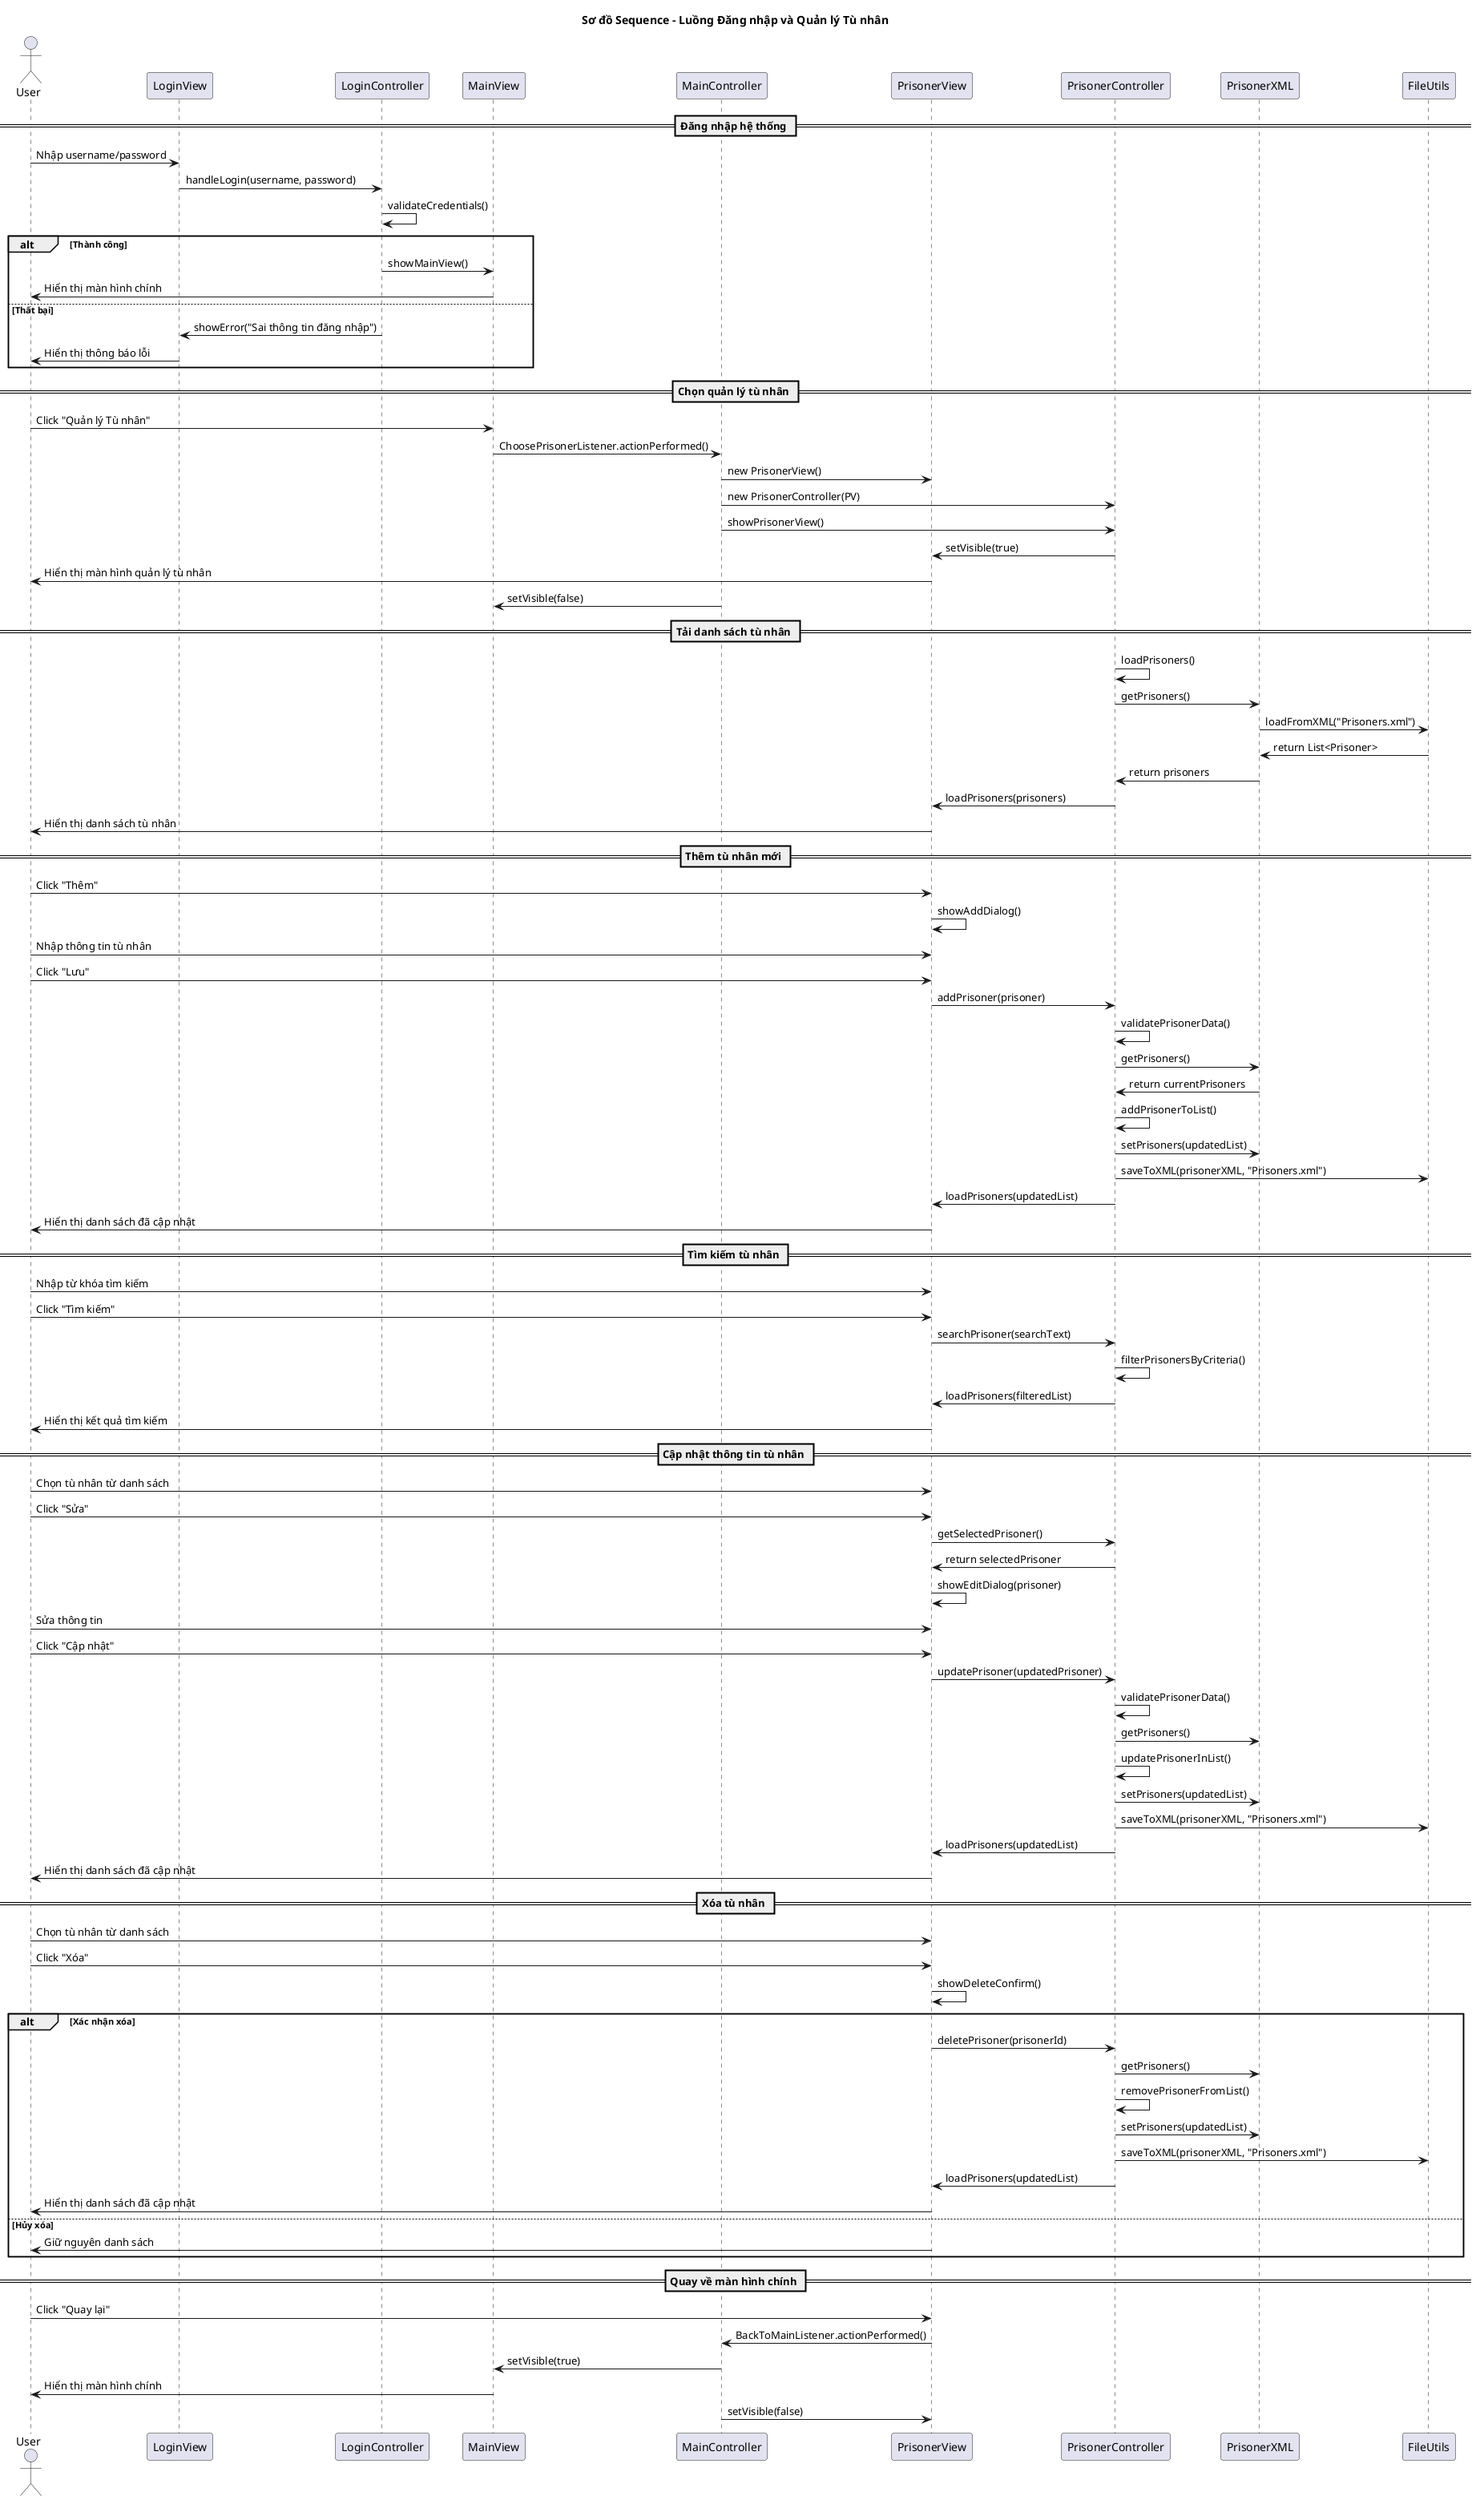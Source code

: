 @startuml "Sơ đồ Sequence - Luồng Đăng nhập và Quản lý Tù nhân"

title Sơ đồ Sequence - Luồng Đăng nhập và Quản lý Tù nhân

actor User
participant "LoginView" as LV
participant "LoginController" as LC
participant "MainView" as MV
participant "MainController" as MC
participant "PrisonerView" as PV
participant "PrisonerController" as PC
participant "PrisonerXML" as PXML
participant "FileUtils" as FU

== Đăng nhập hệ thống ==
User -> LV: Nhập username/password
LV -> LC: handleLogin(username, password)
LC -> LC: validateCredentials()
alt Thành công
    LC -> MV: showMainView()
    MV -> User: Hiển thị màn hình chính
else Thất bại
    LC -> LV: showError("Sai thông tin đăng nhập")
    LV -> User: Hiển thị thông báo lỗi
end

== Chọn quản lý tù nhân ==
User -> MV: Click "Quản lý Tù nhân"
MV -> MC: ChoosePrisonerListener.actionPerformed()
MC -> PV: new PrisonerView()
MC -> PC: new PrisonerController(PV)
MC -> PC: showPrisonerView()
PC -> PV: setVisible(true)
PV -> User: Hiển thị màn hình quản lý tù nhân
MC -> MV: setVisible(false)

== Tải danh sách tù nhân ==
PC -> PC: loadPrisoners()
PC -> PXML: getPrisoners()
PXML -> FU: loadFromXML("Prisoners.xml")
FU -> PXML: return List<Prisoner>
PXML -> PC: return prisoners
PC -> PV: loadPrisoners(prisoners)
PV -> User: Hiển thị danh sách tù nhân

== Thêm tù nhân mới ==
User -> PV: Click "Thêm"
PV -> PV: showAddDialog()
User -> PV: Nhập thông tin tù nhân
User -> PV: Click "Lưu"
PV -> PC: addPrisoner(prisoner)
PC -> PC: validatePrisonerData()
PC -> PXML: getPrisoners()
PXML -> PC: return currentPrisoners
PC -> PC: addPrisonerToList()
PC -> PXML: setPrisoners(updatedList)
PC -> FU: saveToXML(prisonerXML, "Prisoners.xml")
PC -> PV: loadPrisoners(updatedList)
PV -> User: Hiển thị danh sách đã cập nhật

== Tìm kiếm tù nhân ==
User -> PV: Nhập từ khóa tìm kiếm
User -> PV: Click "Tìm kiếm"
PV -> PC: searchPrisoner(searchText)
PC -> PC: filterPrisonersByCriteria()
PC -> PV: loadPrisoners(filteredList)
PV -> User: Hiển thị kết quả tìm kiếm

== Cập nhật thông tin tù nhân ==
User -> PV: Chọn tù nhân từ danh sách
User -> PV: Click "Sửa"
PV -> PC: getSelectedPrisoner()
PC -> PV: return selectedPrisoner
PV -> PV: showEditDialog(prisoner)
User -> PV: Sửa thông tin
User -> PV: Click "Cập nhật"
PV -> PC: updatePrisoner(updatedPrisoner)
PC -> PC: validatePrisonerData()
PC -> PXML: getPrisoners()
PC -> PC: updatePrisonerInList()
PC -> PXML: setPrisoners(updatedList)
PC -> FU: saveToXML(prisonerXML, "Prisoners.xml")
PC -> PV: loadPrisoners(updatedList)
PV -> User: Hiển thị danh sách đã cập nhật

== Xóa tù nhân ==
User -> PV: Chọn tù nhân từ danh sách
User -> PV: Click "Xóa"
PV -> PV: showDeleteConfirm()
alt Xác nhận xóa
    PV -> PC: deletePrisoner(prisonerId)
    PC -> PXML: getPrisoners()
    PC -> PC: removePrisonerFromList()
    PC -> PXML: setPrisoners(updatedList)
    PC -> FU: saveToXML(prisonerXML, "Prisoners.xml")
    PC -> PV: loadPrisoners(updatedList)
    PV -> User: Hiển thị danh sách đã cập nhật
else Hủy xóa
    PV -> User: Giữ nguyên danh sách
end

== Quay về màn hình chính ==
User -> PV: Click "Quay lại"
PV -> MC: BackToMainListener.actionPerformed()
MC -> MV: setVisible(true)
MV -> User: Hiển thị màn hình chính
MC -> PV: setVisible(false)

@enduml 